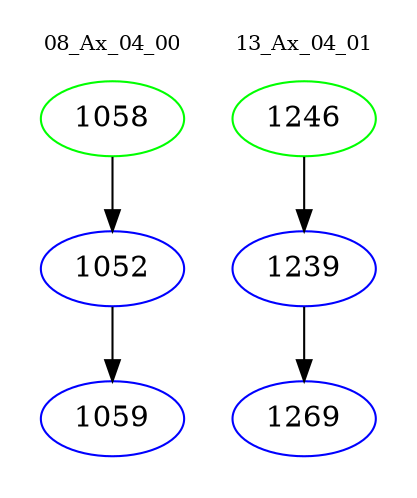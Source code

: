 digraph{
subgraph cluster_0 {
color = white
label = "08_Ax_04_00";
fontsize=10;
T0_1058 [label="1058", color="green"]
T0_1058 -> T0_1052 [color="black"]
T0_1052 [label="1052", color="blue"]
T0_1052 -> T0_1059 [color="black"]
T0_1059 [label="1059", color="blue"]
}
subgraph cluster_1 {
color = white
label = "13_Ax_04_01";
fontsize=10;
T1_1246 [label="1246", color="green"]
T1_1246 -> T1_1239 [color="black"]
T1_1239 [label="1239", color="blue"]
T1_1239 -> T1_1269 [color="black"]
T1_1269 [label="1269", color="blue"]
}
}
